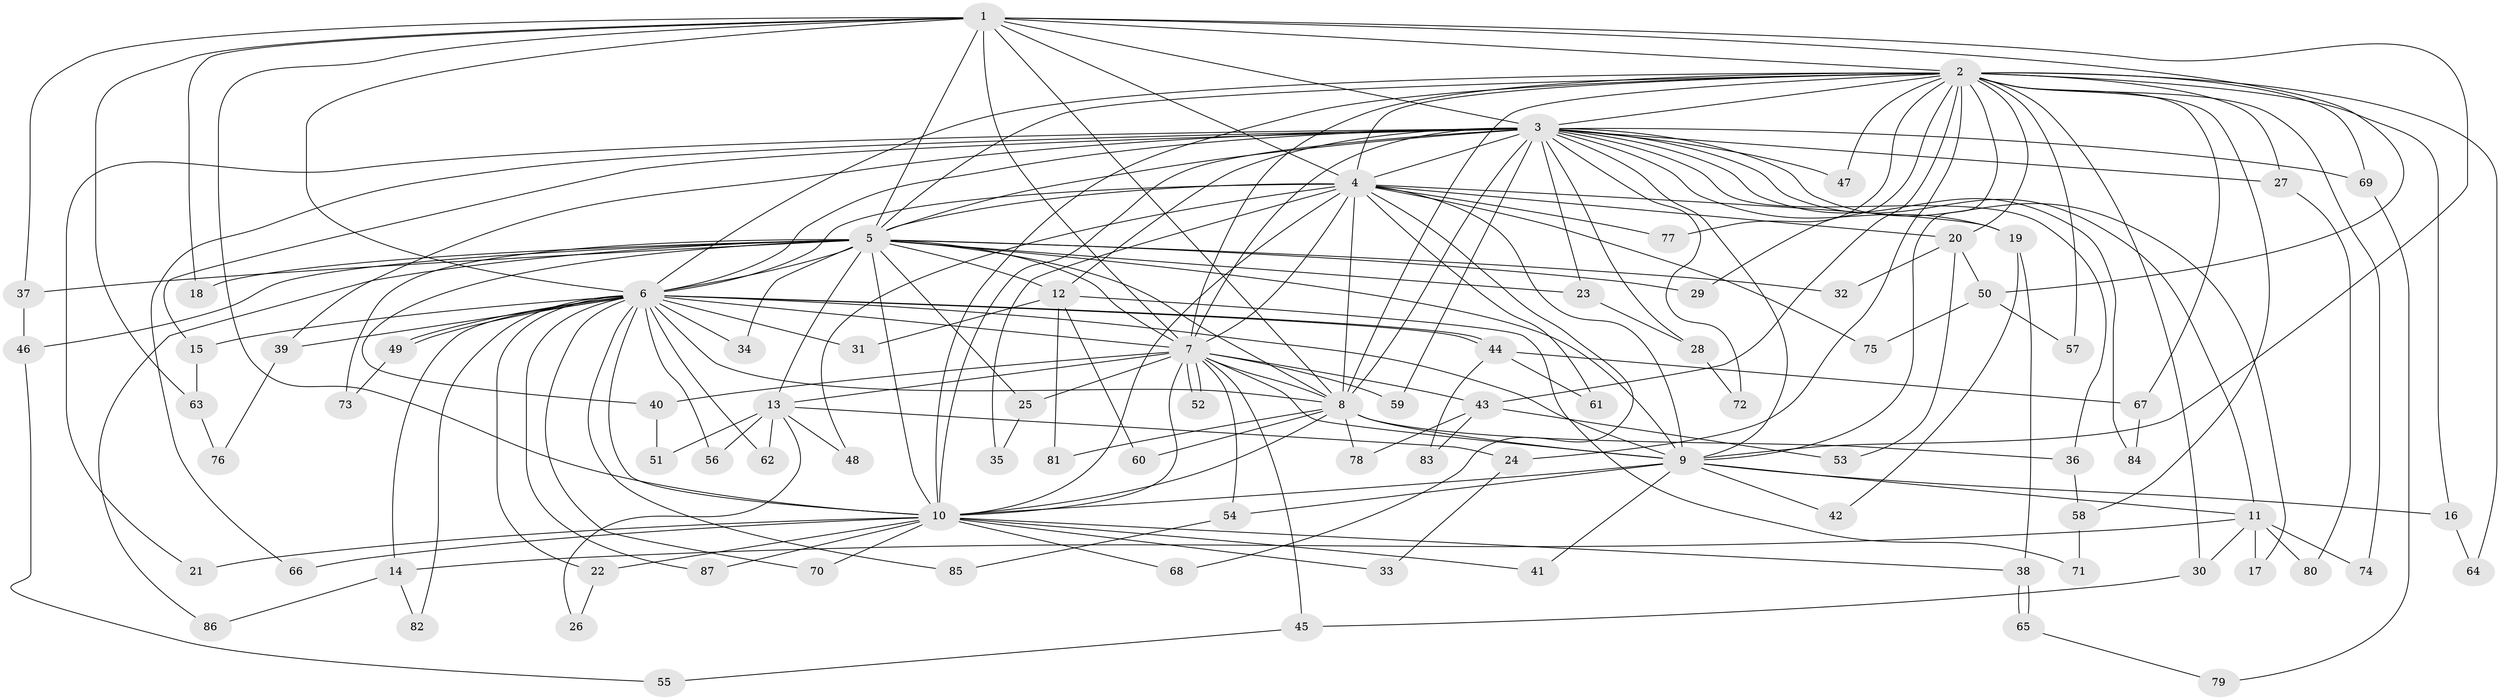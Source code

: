 // coarse degree distribution, {15: 0.045454545454545456, 11: 0.045454545454545456, 20: 0.045454545454545456, 5: 0.06818181818181818, 3: 0.29545454545454547, 17: 0.022727272727272728, 4: 0.13636363636363635, 2: 0.22727272727272727, 8: 0.022727272727272728, 1: 0.022727272727272728, 6: 0.022727272727272728, 14: 0.022727272727272728, 18: 0.022727272727272728}
// Generated by graph-tools (version 1.1) at 2025/36/03/04/25 23:36:25]
// undirected, 87 vertices, 199 edges
graph export_dot {
  node [color=gray90,style=filled];
  1;
  2;
  3;
  4;
  5;
  6;
  7;
  8;
  9;
  10;
  11;
  12;
  13;
  14;
  15;
  16;
  17;
  18;
  19;
  20;
  21;
  22;
  23;
  24;
  25;
  26;
  27;
  28;
  29;
  30;
  31;
  32;
  33;
  34;
  35;
  36;
  37;
  38;
  39;
  40;
  41;
  42;
  43;
  44;
  45;
  46;
  47;
  48;
  49;
  50;
  51;
  52;
  53;
  54;
  55;
  56;
  57;
  58;
  59;
  60;
  61;
  62;
  63;
  64;
  65;
  66;
  67;
  68;
  69;
  70;
  71;
  72;
  73;
  74;
  75;
  76;
  77;
  78;
  79;
  80;
  81;
  82;
  83;
  84;
  85;
  86;
  87;
  1 -- 2;
  1 -- 3;
  1 -- 4;
  1 -- 5;
  1 -- 6;
  1 -- 7;
  1 -- 8;
  1 -- 9;
  1 -- 10;
  1 -- 18;
  1 -- 37;
  1 -- 50;
  1 -- 63;
  2 -- 3;
  2 -- 4;
  2 -- 5;
  2 -- 6;
  2 -- 7;
  2 -- 8;
  2 -- 9;
  2 -- 10;
  2 -- 16;
  2 -- 20;
  2 -- 24;
  2 -- 27;
  2 -- 29;
  2 -- 30;
  2 -- 43;
  2 -- 47;
  2 -- 57;
  2 -- 58;
  2 -- 64;
  2 -- 67;
  2 -- 69;
  2 -- 74;
  2 -- 77;
  3 -- 4;
  3 -- 5;
  3 -- 6;
  3 -- 7;
  3 -- 8;
  3 -- 9;
  3 -- 10;
  3 -- 11;
  3 -- 12;
  3 -- 15;
  3 -- 17;
  3 -- 19;
  3 -- 21;
  3 -- 23;
  3 -- 27;
  3 -- 28;
  3 -- 36;
  3 -- 39;
  3 -- 47;
  3 -- 59;
  3 -- 66;
  3 -- 69;
  3 -- 72;
  3 -- 84;
  4 -- 5;
  4 -- 6;
  4 -- 7;
  4 -- 8;
  4 -- 9;
  4 -- 10;
  4 -- 19;
  4 -- 20;
  4 -- 35;
  4 -- 48;
  4 -- 61;
  4 -- 68;
  4 -- 75;
  4 -- 77;
  5 -- 6;
  5 -- 7;
  5 -- 8;
  5 -- 9;
  5 -- 10;
  5 -- 12;
  5 -- 13;
  5 -- 18;
  5 -- 23;
  5 -- 25;
  5 -- 29;
  5 -- 32;
  5 -- 34;
  5 -- 37;
  5 -- 40;
  5 -- 46;
  5 -- 73;
  5 -- 86;
  6 -- 7;
  6 -- 8;
  6 -- 9;
  6 -- 10;
  6 -- 14;
  6 -- 15;
  6 -- 22;
  6 -- 31;
  6 -- 34;
  6 -- 39;
  6 -- 44;
  6 -- 44;
  6 -- 49;
  6 -- 49;
  6 -- 56;
  6 -- 62;
  6 -- 70;
  6 -- 82;
  6 -- 85;
  6 -- 87;
  7 -- 8;
  7 -- 9;
  7 -- 10;
  7 -- 13;
  7 -- 25;
  7 -- 40;
  7 -- 43;
  7 -- 45;
  7 -- 52;
  7 -- 52;
  7 -- 54;
  7 -- 59;
  8 -- 9;
  8 -- 10;
  8 -- 36;
  8 -- 60;
  8 -- 78;
  8 -- 81;
  9 -- 10;
  9 -- 11;
  9 -- 16;
  9 -- 41;
  9 -- 42;
  9 -- 54;
  10 -- 21;
  10 -- 22;
  10 -- 33;
  10 -- 38;
  10 -- 41;
  10 -- 66;
  10 -- 68;
  10 -- 70;
  10 -- 87;
  11 -- 14;
  11 -- 17;
  11 -- 30;
  11 -- 74;
  11 -- 80;
  12 -- 31;
  12 -- 60;
  12 -- 71;
  12 -- 81;
  13 -- 24;
  13 -- 26;
  13 -- 48;
  13 -- 51;
  13 -- 56;
  13 -- 62;
  14 -- 82;
  14 -- 86;
  15 -- 63;
  16 -- 64;
  19 -- 38;
  19 -- 42;
  20 -- 32;
  20 -- 50;
  20 -- 53;
  22 -- 26;
  23 -- 28;
  24 -- 33;
  25 -- 35;
  27 -- 80;
  28 -- 72;
  30 -- 45;
  36 -- 58;
  37 -- 46;
  38 -- 65;
  38 -- 65;
  39 -- 76;
  40 -- 51;
  43 -- 53;
  43 -- 78;
  43 -- 83;
  44 -- 61;
  44 -- 67;
  44 -- 83;
  45 -- 55;
  46 -- 55;
  49 -- 73;
  50 -- 57;
  50 -- 75;
  54 -- 85;
  58 -- 71;
  63 -- 76;
  65 -- 79;
  67 -- 84;
  69 -- 79;
}
